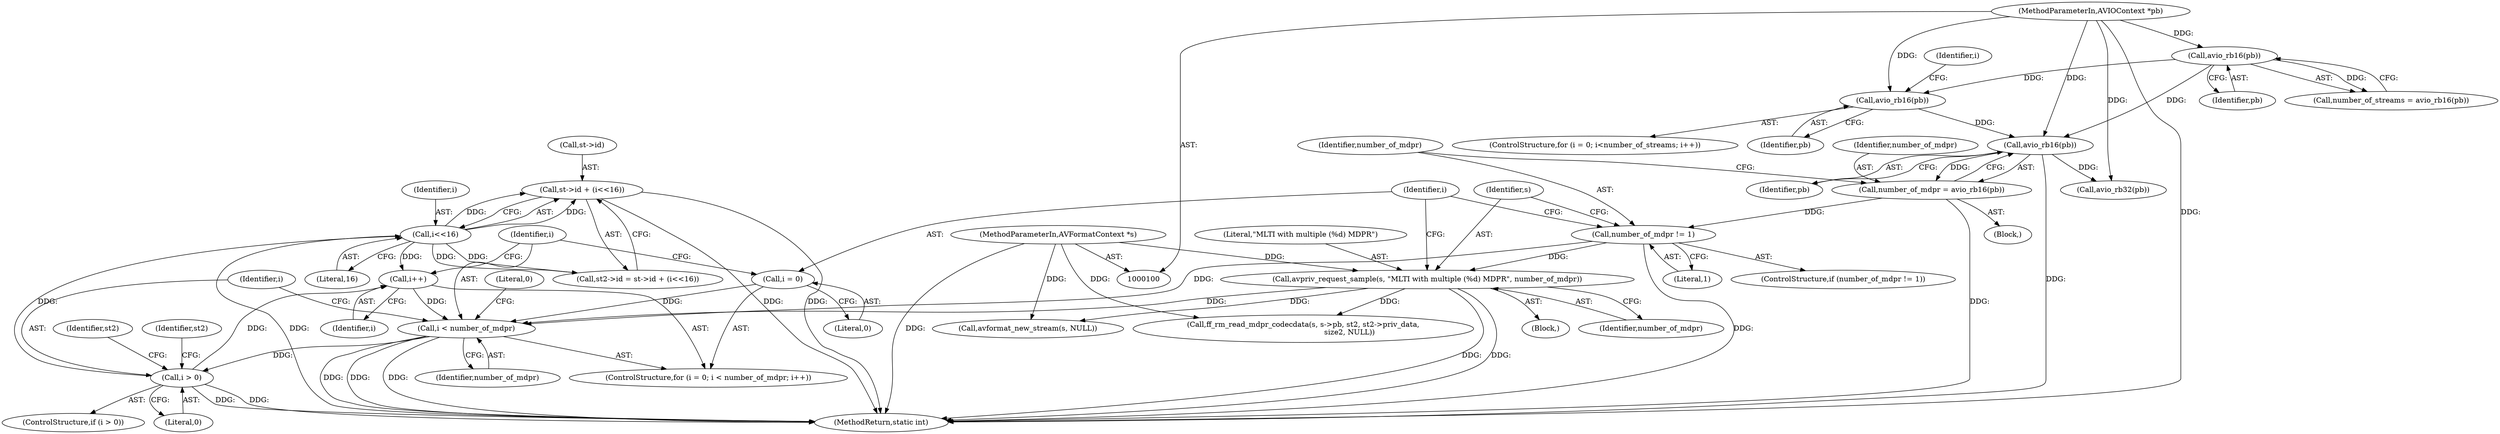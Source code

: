 digraph "0_FFmpeg_a7e032a277452366771951e29fd0bf2bd5c029f0@pointer" {
"1000174" [label="(Call,st->id + (i<<16))"];
"1000178" [label="(Call,i<<16)"];
"1000151" [label="(Call,i > 0)"];
"1000143" [label="(Call,i < number_of_mdpr)"];
"1000140" [label="(Call,i = 0)"];
"1000146" [label="(Call,i++)"];
"1000131" [label="(Call,number_of_mdpr != 1)"];
"1000126" [label="(Call,number_of_mdpr = avio_rb16(pb))"];
"1000128" [label="(Call,avio_rb16(pb))"];
"1000124" [label="(Call,avio_rb16(pb))"];
"1000109" [label="(Call,avio_rb16(pb))"];
"1000102" [label="(MethodParameterIn,AVIOContext *pb)"];
"1000135" [label="(Call,avpriv_request_sample(s, \"MLTI with multiple (%d) MDPR\", number_of_mdpr))"];
"1000101" [label="(MethodParameterIn,AVFormatContext *s)"];
"1000130" [label="(ControlStructure,if (number_of_mdpr != 1))"];
"1000142" [label="(Literal,0)"];
"1000109" [label="(Call,avio_rb16(pb))"];
"1000125" [label="(Identifier,pb)"];
"1000102" [label="(MethodParameterIn,AVIOContext *pb)"];
"1000138" [label="(Identifier,number_of_mdpr)"];
"1000170" [label="(Call,st2->id = st->id + (i<<16))"];
"1000145" [label="(Identifier,number_of_mdpr)"];
"1000179" [label="(Identifier,i)"];
"1000101" [label="(MethodParameterIn,AVFormatContext *s)"];
"1000151" [label="(Call,i > 0)"];
"1000232" [label="(Call,avio_rb32(pb))"];
"1000157" [label="(Call,avformat_new_stream(s, NULL))"];
"1000136" [label="(Identifier,s)"];
"1000115" [label="(ControlStructure,for (i = 0; i<number_of_streams; i++))"];
"1000180" [label="(Literal,16)"];
"1000144" [label="(Identifier,i)"];
"1000110" [label="(Identifier,pb)"];
"1000127" [label="(Identifier,number_of_mdpr)"];
"1000174" [label="(Call,st->id + (i<<16))"];
"1000124" [label="(Call,avio_rb16(pb))"];
"1000133" [label="(Literal,1)"];
"1000178" [label="(Call,i<<16)"];
"1000141" [label="(Identifier,i)"];
"1000236" [label="(Call,ff_rm_read_mdpr_codecdata(s, s->pb, st2, st2->priv_data,\n                                        size2, NULL))"];
"1000255" [label="(MethodReturn,static int)"];
"1000135" [label="(Call,avpriv_request_sample(s, \"MLTI with multiple (%d) MDPR\", number_of_mdpr))"];
"1000129" [label="(Identifier,pb)"];
"1000123" [label="(Identifier,i)"];
"1000254" [label="(Literal,0)"];
"1000147" [label="(Identifier,i)"];
"1000137" [label="(Literal,\"MLTI with multiple (%d) MDPR\")"];
"1000156" [label="(Identifier,st2)"];
"1000150" [label="(ControlStructure,if (i > 0))"];
"1000152" [label="(Identifier,i)"];
"1000131" [label="(Call,number_of_mdpr != 1)"];
"1000128" [label="(Call,avio_rb16(pb))"];
"1000175" [label="(Call,st->id)"];
"1000228" [label="(Identifier,st2)"];
"1000107" [label="(Call,number_of_streams = avio_rb16(pb))"];
"1000134" [label="(Block,)"];
"1000139" [label="(ControlStructure,for (i = 0; i < number_of_mdpr; i++))"];
"1000143" [label="(Call,i < number_of_mdpr)"];
"1000146" [label="(Call,i++)"];
"1000126" [label="(Call,number_of_mdpr = avio_rb16(pb))"];
"1000132" [label="(Identifier,number_of_mdpr)"];
"1000153" [label="(Literal,0)"];
"1000105" [label="(Block,)"];
"1000140" [label="(Call,i = 0)"];
"1000174" -> "1000170"  [label="AST: "];
"1000174" -> "1000178"  [label="CFG: "];
"1000175" -> "1000174"  [label="AST: "];
"1000178" -> "1000174"  [label="AST: "];
"1000170" -> "1000174"  [label="CFG: "];
"1000174" -> "1000255"  [label="DDG: "];
"1000174" -> "1000255"  [label="DDG: "];
"1000178" -> "1000174"  [label="DDG: "];
"1000178" -> "1000174"  [label="DDG: "];
"1000178" -> "1000180"  [label="CFG: "];
"1000179" -> "1000178"  [label="AST: "];
"1000180" -> "1000178"  [label="AST: "];
"1000178" -> "1000255"  [label="DDG: "];
"1000178" -> "1000146"  [label="DDG: "];
"1000178" -> "1000170"  [label="DDG: "];
"1000178" -> "1000170"  [label="DDG: "];
"1000151" -> "1000178"  [label="DDG: "];
"1000151" -> "1000150"  [label="AST: "];
"1000151" -> "1000153"  [label="CFG: "];
"1000152" -> "1000151"  [label="AST: "];
"1000153" -> "1000151"  [label="AST: "];
"1000156" -> "1000151"  [label="CFG: "];
"1000228" -> "1000151"  [label="CFG: "];
"1000151" -> "1000255"  [label="DDG: "];
"1000151" -> "1000255"  [label="DDG: "];
"1000151" -> "1000146"  [label="DDG: "];
"1000143" -> "1000151"  [label="DDG: "];
"1000143" -> "1000139"  [label="AST: "];
"1000143" -> "1000145"  [label="CFG: "];
"1000144" -> "1000143"  [label="AST: "];
"1000145" -> "1000143"  [label="AST: "];
"1000152" -> "1000143"  [label="CFG: "];
"1000254" -> "1000143"  [label="CFG: "];
"1000143" -> "1000255"  [label="DDG: "];
"1000143" -> "1000255"  [label="DDG: "];
"1000143" -> "1000255"  [label="DDG: "];
"1000140" -> "1000143"  [label="DDG: "];
"1000146" -> "1000143"  [label="DDG: "];
"1000131" -> "1000143"  [label="DDG: "];
"1000135" -> "1000143"  [label="DDG: "];
"1000140" -> "1000139"  [label="AST: "];
"1000140" -> "1000142"  [label="CFG: "];
"1000141" -> "1000140"  [label="AST: "];
"1000142" -> "1000140"  [label="AST: "];
"1000144" -> "1000140"  [label="CFG: "];
"1000146" -> "1000139"  [label="AST: "];
"1000146" -> "1000147"  [label="CFG: "];
"1000147" -> "1000146"  [label="AST: "];
"1000144" -> "1000146"  [label="CFG: "];
"1000131" -> "1000130"  [label="AST: "];
"1000131" -> "1000133"  [label="CFG: "];
"1000132" -> "1000131"  [label="AST: "];
"1000133" -> "1000131"  [label="AST: "];
"1000136" -> "1000131"  [label="CFG: "];
"1000141" -> "1000131"  [label="CFG: "];
"1000131" -> "1000255"  [label="DDG: "];
"1000126" -> "1000131"  [label="DDG: "];
"1000131" -> "1000135"  [label="DDG: "];
"1000126" -> "1000105"  [label="AST: "];
"1000126" -> "1000128"  [label="CFG: "];
"1000127" -> "1000126"  [label="AST: "];
"1000128" -> "1000126"  [label="AST: "];
"1000132" -> "1000126"  [label="CFG: "];
"1000126" -> "1000255"  [label="DDG: "];
"1000128" -> "1000126"  [label="DDG: "];
"1000128" -> "1000129"  [label="CFG: "];
"1000129" -> "1000128"  [label="AST: "];
"1000128" -> "1000255"  [label="DDG: "];
"1000124" -> "1000128"  [label="DDG: "];
"1000109" -> "1000128"  [label="DDG: "];
"1000102" -> "1000128"  [label="DDG: "];
"1000128" -> "1000232"  [label="DDG: "];
"1000124" -> "1000115"  [label="AST: "];
"1000124" -> "1000125"  [label="CFG: "];
"1000125" -> "1000124"  [label="AST: "];
"1000123" -> "1000124"  [label="CFG: "];
"1000109" -> "1000124"  [label="DDG: "];
"1000102" -> "1000124"  [label="DDG: "];
"1000109" -> "1000107"  [label="AST: "];
"1000109" -> "1000110"  [label="CFG: "];
"1000110" -> "1000109"  [label="AST: "];
"1000107" -> "1000109"  [label="CFG: "];
"1000109" -> "1000107"  [label="DDG: "];
"1000102" -> "1000109"  [label="DDG: "];
"1000102" -> "1000100"  [label="AST: "];
"1000102" -> "1000255"  [label="DDG: "];
"1000102" -> "1000232"  [label="DDG: "];
"1000135" -> "1000134"  [label="AST: "];
"1000135" -> "1000138"  [label="CFG: "];
"1000136" -> "1000135"  [label="AST: "];
"1000137" -> "1000135"  [label="AST: "];
"1000138" -> "1000135"  [label="AST: "];
"1000141" -> "1000135"  [label="CFG: "];
"1000135" -> "1000255"  [label="DDG: "];
"1000135" -> "1000255"  [label="DDG: "];
"1000101" -> "1000135"  [label="DDG: "];
"1000135" -> "1000157"  [label="DDG: "];
"1000135" -> "1000236"  [label="DDG: "];
"1000101" -> "1000100"  [label="AST: "];
"1000101" -> "1000255"  [label="DDG: "];
"1000101" -> "1000157"  [label="DDG: "];
"1000101" -> "1000236"  [label="DDG: "];
}
